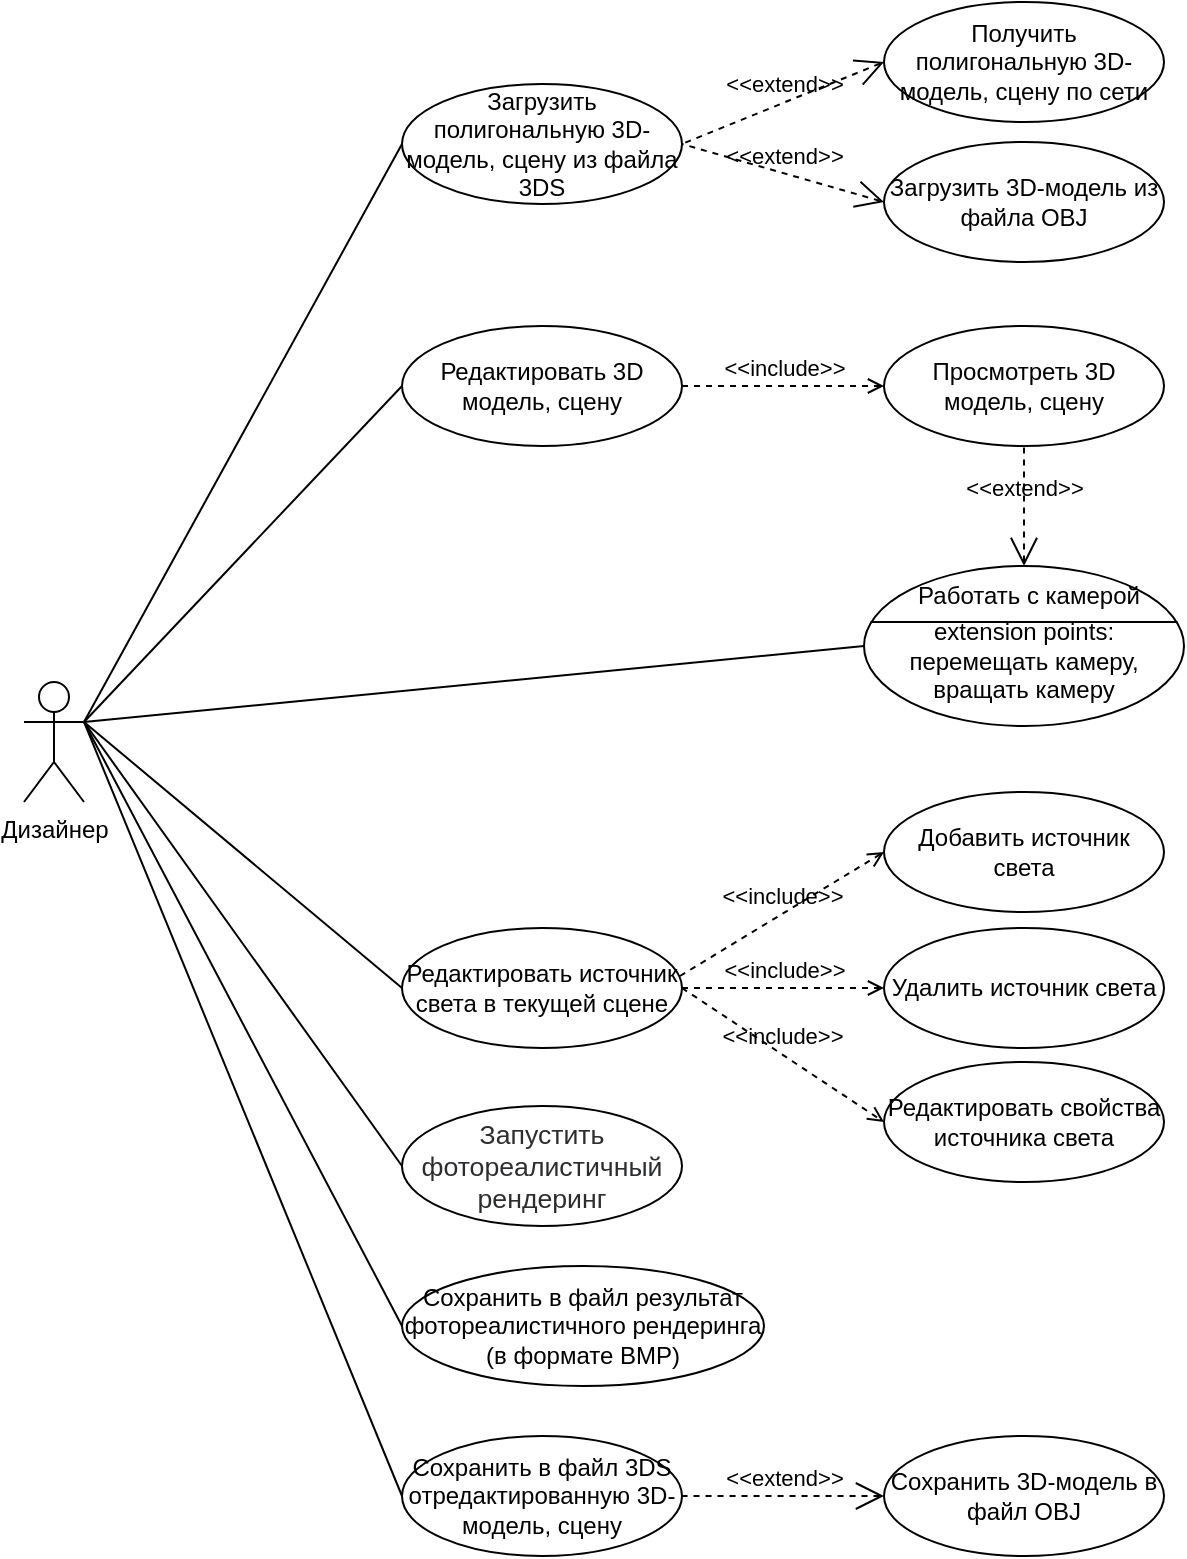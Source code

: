 <mxfile version="14.7.7" type="github">
  <diagram id="TTeWuGK_N1w3ZF10THAs" name="Use case">
    <mxGraphModel dx="868" dy="482" grid="1" gridSize="10" guides="1" tooltips="1" connect="1" arrows="1" fold="1" page="1" pageScale="1" pageWidth="827" pageHeight="1169" math="0" shadow="0">
      <root>
        <mxCell id="0" />
        <mxCell id="1" parent="0" />
        <mxCell id="73fXxVTonlHXJbU47xhf-3" value="Загрузить полигональную 3D-модель, сцену из файла 3DS" style="ellipse;whiteSpace=wrap;html=1;" parent="1" vertex="1">
          <mxGeometry x="239" y="81" width="140" height="60" as="geometry" />
        </mxCell>
        <mxCell id="lbsJYyYk9HFuzPzp5g4X-3" style="edgeStyle=none;rounded=0;orthogonalLoop=1;jettySize=auto;html=1;exitX=1;exitY=0.333;exitDx=0;exitDy=0;exitPerimeter=0;entryX=0;entryY=0.5;entryDx=0;entryDy=0;endArrow=none;endFill=0;" parent="1" source="73fXxVTonlHXJbU47xhf-4" target="73fXxVTonlHXJbU47xhf-3" edge="1">
          <mxGeometry relative="1" as="geometry" />
        </mxCell>
        <mxCell id="lbsJYyYk9HFuzPzp5g4X-4" style="edgeStyle=none;rounded=0;orthogonalLoop=1;jettySize=auto;html=1;exitX=1;exitY=0.333;exitDx=0;exitDy=0;exitPerimeter=0;entryX=0;entryY=0.5;entryDx=0;entryDy=0;endArrow=none;endFill=0;" parent="1" source="73fXxVTonlHXJbU47xhf-4" target="239sjALaaFQrel0IKYAk-21" edge="1">
          <mxGeometry relative="1" as="geometry" />
        </mxCell>
        <mxCell id="lbsJYyYk9HFuzPzp5g4X-7" style="edgeStyle=none;rounded=0;orthogonalLoop=1;jettySize=auto;html=1;exitX=1;exitY=0.333;exitDx=0;exitDy=0;exitPerimeter=0;entryX=0;entryY=0.5;entryDx=0;entryDy=0;endArrow=none;endFill=0;entryPerimeter=0;" parent="1" source="73fXxVTonlHXJbU47xhf-4" target="TU5F-Y49U0o-_bYxD-CY-3" edge="1">
          <mxGeometry relative="1" as="geometry" />
        </mxCell>
        <mxCell id="lbsJYyYk9HFuzPzp5g4X-10" style="edgeStyle=none;rounded=0;orthogonalLoop=1;jettySize=auto;html=1;exitX=1;exitY=0.333;exitDx=0;exitDy=0;exitPerimeter=0;entryX=0;entryY=0.5;entryDx=0;entryDy=0;endArrow=none;endFill=0;" parent="1" source="73fXxVTonlHXJbU47xhf-4" target="239sjALaaFQrel0IKYAk-28" edge="1">
          <mxGeometry relative="1" as="geometry" />
        </mxCell>
        <mxCell id="lbsJYyYk9HFuzPzp5g4X-11" style="edgeStyle=none;rounded=0;orthogonalLoop=1;jettySize=auto;html=1;exitX=1;exitY=0.333;exitDx=0;exitDy=0;exitPerimeter=0;entryX=0;entryY=0.5;entryDx=0;entryDy=0;endArrow=none;endFill=0;" parent="1" source="73fXxVTonlHXJbU47xhf-4" target="239sjALaaFQrel0IKYAk-29" edge="1">
          <mxGeometry relative="1" as="geometry" />
        </mxCell>
        <mxCell id="lbsJYyYk9HFuzPzp5g4X-12" style="edgeStyle=none;rounded=0;orthogonalLoop=1;jettySize=auto;html=1;exitX=1;exitY=0.333;exitDx=0;exitDy=0;exitPerimeter=0;entryX=0;entryY=0.5;entryDx=0;entryDy=0;endArrow=none;endFill=0;" parent="1" source="73fXxVTonlHXJbU47xhf-4" target="239sjALaaFQrel0IKYAk-23" edge="1">
          <mxGeometry relative="1" as="geometry" />
        </mxCell>
        <mxCell id="lbsJYyYk9HFuzPzp5g4X-13" style="edgeStyle=none;rounded=0;orthogonalLoop=1;jettySize=auto;html=1;exitX=1;exitY=0.333;exitDx=0;exitDy=0;exitPerimeter=0;entryX=0;entryY=0.5;entryDx=0;entryDy=0;endArrow=none;endFill=0;" parent="1" source="73fXxVTonlHXJbU47xhf-4" target="239sjALaaFQrel0IKYAk-22" edge="1">
          <mxGeometry relative="1" as="geometry" />
        </mxCell>
        <mxCell id="73fXxVTonlHXJbU47xhf-4" value="Дизайнер" style="shape=umlActor;verticalLabelPosition=bottom;verticalAlign=top;html=1;" parent="1" vertex="1">
          <mxGeometry x="50" y="380" width="30" height="60" as="geometry" />
        </mxCell>
        <mxCell id="239sjALaaFQrel0IKYAk-14" value="Просмотреть 3D модель, сцену" style="ellipse;whiteSpace=wrap;html=1;" parent="1" vertex="1">
          <mxGeometry x="480" y="202" width="140" height="60" as="geometry" />
        </mxCell>
        <mxCell id="239sjALaaFQrel0IKYAk-21" value="Редактировать 3D модель, сцену" style="ellipse;whiteSpace=wrap;html=1;" parent="1" vertex="1">
          <mxGeometry x="239" y="202" width="140" height="60" as="geometry" />
        </mxCell>
        <mxCell id="239sjALaaFQrel0IKYAk-22" value="Сохранить в файл 3DS отредактированную 3D-модель, сцену" style="ellipse;whiteSpace=wrap;html=1;" parent="1" vertex="1">
          <mxGeometry x="239" y="757" width="140" height="60" as="geometry" />
        </mxCell>
        <mxCell id="239sjALaaFQrel0IKYAk-23" value="Сохранить в файл результат фотореалистичного рендеринга (в формате BMP)" style="ellipse;whiteSpace=wrap;html=1;" parent="1" vertex="1">
          <mxGeometry x="239" y="672" width="181" height="60" as="geometry" />
        </mxCell>
        <mxCell id="239sjALaaFQrel0IKYAk-28" value="Редактировать источник света в текущей сцене" style="ellipse;whiteSpace=wrap;html=1;" parent="1" vertex="1">
          <mxGeometry x="239" y="503" width="140" height="60" as="geometry" />
        </mxCell>
        <mxCell id="239sjALaaFQrel0IKYAk-29" value="&lt;span id=&quot;docs-internal-guid-07935baf-7fff-c7c5-6f66-7052401fd73c&quot;&gt;&lt;span style=&quot;font-size: 10pt ; font-family: &amp;#34;arial&amp;#34; ; color: rgb(44 , 45 , 48) ; background-color: transparent ; vertical-align: baseline&quot;&gt;Запустить фотореалистичный рендеринг&lt;/span&gt;&lt;/span&gt;" style="ellipse;whiteSpace=wrap;html=1;" parent="1" vertex="1">
          <mxGeometry x="239" y="592" width="140" height="60" as="geometry" />
        </mxCell>
        <mxCell id="TU5F-Y49U0o-_bYxD-CY-1" value="&amp;lt;&amp;lt;include&amp;gt;&amp;gt;" style="edgeStyle=none;html=1;endArrow=open;verticalAlign=bottom;dashed=1;labelBackgroundColor=none;exitX=1;exitY=0.5;exitDx=0;exitDy=0;entryX=0;entryY=0.5;entryDx=0;entryDy=0;" parent="1" source="239sjALaaFQrel0IKYAk-21" target="239sjALaaFQrel0IKYAk-14" edge="1">
          <mxGeometry width="160" relative="1" as="geometry">
            <mxPoint x="410" y="172" as="sourcePoint" />
            <mxPoint x="570" y="172" as="targetPoint" />
          </mxGeometry>
        </mxCell>
        <mxCell id="TU5F-Y49U0o-_bYxD-CY-2" value="&amp;lt;&amp;lt;extend&amp;gt;&amp;gt;" style="edgeStyle=none;html=1;startArrow=open;endArrow=none;startSize=12;verticalAlign=bottom;dashed=1;labelBackgroundColor=none;entryX=0.5;entryY=1;entryDx=0;entryDy=0;exitX=0.5;exitY=0;exitDx=0;exitDy=0;exitPerimeter=0;" parent="1" source="TU5F-Y49U0o-_bYxD-CY-3" target="239sjALaaFQrel0IKYAk-14" edge="1">
          <mxGeometry width="160" relative="1" as="geometry">
            <mxPoint x="605" y="152" as="sourcePoint" />
            <mxPoint x="765" y="152" as="targetPoint" />
          </mxGeometry>
        </mxCell>
        <mxCell id="TU5F-Y49U0o-_bYxD-CY-3" value="&lt;br&gt;extension points:&lt;br&gt;перемещать камеру, вращать камеру" style="html=1;shape=mxgraph.sysml.useCaseExtPt;whiteSpace=wrap;align=center;" parent="1" vertex="1">
          <mxGeometry x="470" y="322" width="160" height="80" as="geometry" />
        </mxCell>
        <mxCell id="TU5F-Y49U0o-_bYxD-CY-4" value="&lt;span style=&quot;font-weight: 400&quot;&gt;Работать с камерой&lt;/span&gt;" style="resizable=0;html=1;verticalAlign=middle;align=center;labelBackgroundColor=none;fontStyle=1;" parent="TU5F-Y49U0o-_bYxD-CY-3" connectable="0" vertex="1">
          <mxGeometry x="80" y="17" as="geometry">
            <mxPoint x="2" y="-2" as="offset" />
          </mxGeometry>
        </mxCell>
        <mxCell id="tiU-eMrbcyaUTcWXrpwR-1" value="Добавить источник света" style="ellipse;whiteSpace=wrap;html=1;" vertex="1" parent="1">
          <mxGeometry x="480" y="435" width="140" height="60" as="geometry" />
        </mxCell>
        <mxCell id="tiU-eMrbcyaUTcWXrpwR-2" value="Удалить источник света" style="ellipse;whiteSpace=wrap;html=1;" vertex="1" parent="1">
          <mxGeometry x="480" y="503" width="140" height="60" as="geometry" />
        </mxCell>
        <mxCell id="tiU-eMrbcyaUTcWXrpwR-3" value="Редактировать свойства источника света" style="ellipse;whiteSpace=wrap;html=1;" vertex="1" parent="1">
          <mxGeometry x="480" y="570" width="140" height="60" as="geometry" />
        </mxCell>
        <mxCell id="tiU-eMrbcyaUTcWXrpwR-4" value="&amp;lt;&amp;lt;include&amp;gt;&amp;gt;" style="edgeStyle=none;html=1;endArrow=open;verticalAlign=bottom;dashed=1;labelBackgroundColor=none;exitX=0.993;exitY=0.4;exitDx=0;exitDy=0;exitPerimeter=0;entryX=0;entryY=0.5;entryDx=0;entryDy=0;" edge="1" parent="1" source="239sjALaaFQrel0IKYAk-28" target="tiU-eMrbcyaUTcWXrpwR-1">
          <mxGeometry width="160" relative="1" as="geometry">
            <mxPoint x="340" y="464.5" as="sourcePoint" />
            <mxPoint x="440" y="465" as="targetPoint" />
          </mxGeometry>
        </mxCell>
        <mxCell id="tiU-eMrbcyaUTcWXrpwR-5" value="&amp;lt;&amp;lt;include&amp;gt;&amp;gt;" style="edgeStyle=none;html=1;endArrow=open;verticalAlign=bottom;dashed=1;labelBackgroundColor=none;exitX=1;exitY=0.5;exitDx=0;exitDy=0;" edge="1" parent="1" source="239sjALaaFQrel0IKYAk-28" target="tiU-eMrbcyaUTcWXrpwR-2">
          <mxGeometry width="160" relative="1" as="geometry">
            <mxPoint x="388.02" y="537" as="sourcePoint" />
            <mxPoint x="450" y="475" as="targetPoint" />
          </mxGeometry>
        </mxCell>
        <mxCell id="tiU-eMrbcyaUTcWXrpwR-6" value="&amp;lt;&amp;lt;include&amp;gt;&amp;gt;" style="edgeStyle=none;html=1;endArrow=open;verticalAlign=bottom;dashed=1;labelBackgroundColor=none;exitX=1;exitY=0.5;exitDx=0;exitDy=0;entryX=0;entryY=0.5;entryDx=0;entryDy=0;" edge="1" parent="1" source="239sjALaaFQrel0IKYAk-28" target="tiU-eMrbcyaUTcWXrpwR-3">
          <mxGeometry width="160" relative="1" as="geometry">
            <mxPoint x="398.02" y="547" as="sourcePoint" />
            <mxPoint x="460" y="485" as="targetPoint" />
          </mxGeometry>
        </mxCell>
        <mxCell id="tiU-eMrbcyaUTcWXrpwR-7" value="Получить полигональную 3D-модель, сцену по сети" style="ellipse;whiteSpace=wrap;html=1;" vertex="1" parent="1">
          <mxGeometry x="480" y="40" width="140" height="60" as="geometry" />
        </mxCell>
        <mxCell id="tiU-eMrbcyaUTcWXrpwR-8" value="&amp;lt;&amp;lt;extend&amp;gt;&amp;gt;" style="edgeStyle=none;html=1;startArrow=open;endArrow=none;startSize=12;verticalAlign=bottom;dashed=1;labelBackgroundColor=none;entryX=1;entryY=0.5;entryDx=0;entryDy=0;exitX=0;exitY=0.5;exitDx=0;exitDy=0;" edge="1" parent="1" source="tiU-eMrbcyaUTcWXrpwR-7" target="73fXxVTonlHXJbU47xhf-3">
          <mxGeometry width="160" relative="1" as="geometry">
            <mxPoint x="414" y="150" as="sourcePoint" />
            <mxPoint x="414" y="90" as="targetPoint" />
          </mxGeometry>
        </mxCell>
        <mxCell id="tiU-eMrbcyaUTcWXrpwR-9" value="Загрузить 3D-модель из файла OBJ" style="ellipse;whiteSpace=wrap;html=1;" vertex="1" parent="1">
          <mxGeometry x="480" y="110" width="140" height="60" as="geometry" />
        </mxCell>
        <mxCell id="tiU-eMrbcyaUTcWXrpwR-10" value="&amp;lt;&amp;lt;extend&amp;gt;&amp;gt;" style="edgeStyle=none;html=1;startArrow=open;endArrow=none;startSize=12;verticalAlign=bottom;dashed=1;labelBackgroundColor=none;entryX=1;entryY=0.5;entryDx=0;entryDy=0;exitX=0;exitY=0.5;exitDx=0;exitDy=0;" edge="1" parent="1" source="tiU-eMrbcyaUTcWXrpwR-9" target="73fXxVTonlHXJbU47xhf-3">
          <mxGeometry width="160" relative="1" as="geometry">
            <mxPoint x="490" y="80" as="sourcePoint" />
            <mxPoint x="389" y="121" as="targetPoint" />
          </mxGeometry>
        </mxCell>
        <mxCell id="tiU-eMrbcyaUTcWXrpwR-11" value="Сохранить 3D-модель в файл OBJ" style="ellipse;whiteSpace=wrap;html=1;" vertex="1" parent="1">
          <mxGeometry x="480" y="757" width="140" height="60" as="geometry" />
        </mxCell>
        <mxCell id="tiU-eMrbcyaUTcWXrpwR-13" value="&amp;lt;&amp;lt;extend&amp;gt;&amp;gt;" style="edgeStyle=none;html=1;startArrow=open;endArrow=none;startSize=12;verticalAlign=bottom;dashed=1;labelBackgroundColor=none;entryX=1;entryY=0.5;entryDx=0;entryDy=0;exitX=0;exitY=0.5;exitDx=0;exitDy=0;" edge="1" parent="1" source="tiU-eMrbcyaUTcWXrpwR-11" target="239sjALaaFQrel0IKYAk-22">
          <mxGeometry width="160" relative="1" as="geometry">
            <mxPoint x="751" y="570" as="sourcePoint" />
            <mxPoint x="650" y="541" as="targetPoint" />
          </mxGeometry>
        </mxCell>
      </root>
    </mxGraphModel>
  </diagram>
</mxfile>

